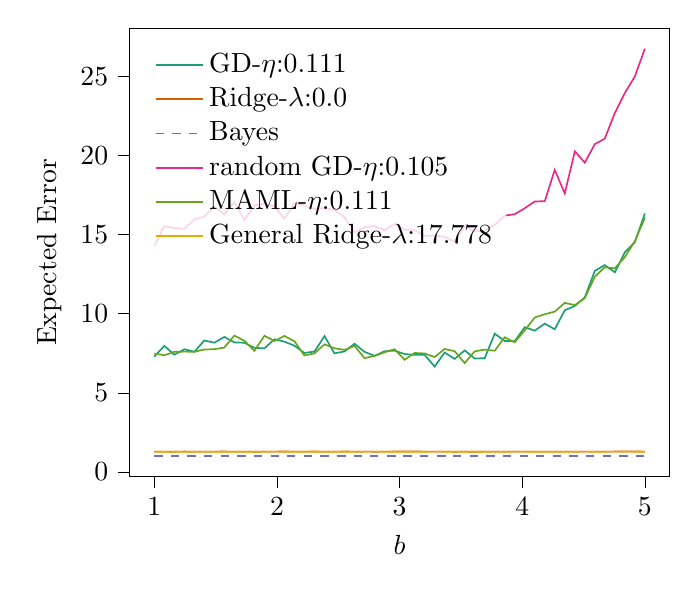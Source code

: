 % This file was created with tikzplotlib v0.10.1.
\begin{tikzpicture}

\definecolor{chocolate217952}{RGB}{217,95,2}
\definecolor{darkcyan27158119}{RGB}{27,158,119}
\definecolor{darkgray176}{RGB}{176,176,176}
\definecolor{deeppink23141138}{RGB}{231,41,138}
\definecolor{lightslategray117112179}{RGB}{117,112,179}
\definecolor{olivedrab10216630}{RGB}{102,166,30}
\definecolor{orange2301712}{RGB}{230,171,2}

\begin{axis}[
legend cell align={left},
legend style={
  fill opacity=0.8,
  draw opacity=1,
  text opacity=1,
  at={(0.03,0.97)},
  anchor=north west,
  draw=none
},
tick align=outside,
tick pos=left,
x grid style={darkgray176},
xlabel={\(\displaystyle b\)},
xmin=0.8, xmax=5.2,
xtick style={color=black},
y grid style={darkgray176},
ylabel={Expected Error},
ymin=-0.287, ymax=28.034,
ytick style={color=black}
]
\addplot [semithick, darkcyan27158119]
table {%
1 7.289
1.082 7.967
1.163 7.408
1.245 7.754
1.327 7.596
1.408 8.31
1.49 8.166
1.571 8.534
1.653 8.184
1.735 8.165
1.816 7.844
1.898 7.812
1.98 8.385
2.061 8.233
2.143 7.977
2.224 7.518
2.306 7.61
2.388 8.586
2.469 7.494
2.551 7.617
2.633 8.101
2.714 7.591
2.796 7.342
2.878 7.628
2.959 7.668
3.041 7.452
3.122 7.397
3.204 7.399
3.286 6.66
3.367 7.546
3.449 7.143
3.531 7.681
3.612 7.169
3.694 7.192
3.776 8.737
3.857 8.276
3.939 8.261
4.02 9.146
4.102 8.93
4.184 9.373
4.265 9.013
4.347 10.214
4.429 10.493
4.51 11.027
4.592 12.708
4.673 13.07
4.755 12.614
4.837 13.885
4.918 14.506
5 16.33
};
\addlegendentry{GD-$\eta$:0.111}
\addplot [semithick, chocolate217952]
table {%
1 1.289
1.082 1.285
1.163 1.283
1.245 1.29
1.327 1.288
1.408 1.285
1.49 1.288
1.571 1.291
1.653 1.286
1.735 1.287
1.816 1.283
1.898 1.285
1.98 1.288
2.061 1.293
2.143 1.285
2.224 1.288
2.306 1.291
2.388 1.287
2.469 1.284
2.551 1.293
2.633 1.287
2.714 1.288
2.796 1.283
2.878 1.285
2.959 1.291
3.041 1.294
3.122 1.293
3.204 1.288
3.286 1.285
3.367 1.288
3.449 1.283
3.531 1.286
3.612 1.28
3.694 1.285
3.776 1.288
3.857 1.288
3.939 1.286
4.02 1.289
4.102 1.284
4.184 1.288
4.265 1.284
4.347 1.289
4.429 1.288
4.51 1.286
4.592 1.288
4.673 1.285
4.755 1.29
4.837 1.291
4.918 1.293
5 1.288
};
\addlegendentry{Ridge-$\lambda$:0.0}
\addplot [semithick, lightslategray117112179, dashed]
table {%
1 1.0
1.082 1.0
1.163 1.0
1.245 1.0
1.327 1.0
1.408 1.0
1.49 1.0
1.571 1.0
1.653 1.0
1.735 1.0
1.816 1.0
1.898 1.0
1.98 1.0
2.061 1.0
2.143 1.0
2.224 1.0
2.306 1.0
2.388 1.0
2.469 1.0
2.551 1.0
2.633 1.0
2.714 1.0
2.796 1.0
2.878 1.0
2.959 1.0
3.041 1.0
3.122 1.0
3.204 1.0
3.286 1.0
3.367 1.0
3.449 1.0
3.531 1.0
3.612 1.0
3.694 1.0
3.776 1.0
3.857 1.0
3.939 1.0
4.02 1.0
4.102 1.0
4.184 1.0
4.265 1.0
4.347 1.0
4.429 1.0
4.51 1.0
4.592 1.0
4.673 1.0
4.755 1.0
4.837 1.0
4.918 1.0
5 1.0
};
\addlegendentry{Bayes}
\addplot [semithick, deeppink23141138]
table {%
1 14.277
1.082 15.527
1.163 15.413
1.245 15.363
1.327 15.953
1.408 16.128
1.49 16.779
1.571 16.259
1.653 17.064
1.735 15.92
1.816 16.824
1.898 16.947
1.98 16.775
2.061 15.992
2.143 16.979
2.224 16.818
2.306 16.621
2.388 16.676
2.469 16.548
2.551 16.088
2.633 15.14
2.714 15.457
2.796 15.539
2.878 15.265
2.959 15.672
3.041 15.311
3.122 15.28
3.204 14.909
3.286 14.944
3.367 14.86
3.449 14.537
3.531 15.529
3.612 15.193
3.694 15.248
3.776 15.601
3.857 16.193
3.939 16.286
4.02 16.659
4.102 17.084
4.184 17.112
4.265 19.082
4.347 17.602
4.429 20.257
4.51 19.542
4.592 20.711
4.673 21.058
4.755 22.678
4.837 23.947
4.918 24.979
5 26.747
};
\addlegendentry{random GD-$\eta$:0.105}
\addplot [semithick, olivedrab10216630]
table {%
1 7.487
1.082 7.37
1.163 7.591
1.245 7.604
1.327 7.595
1.408 7.736
1.49 7.758
1.571 7.86
1.653 8.616
1.735 8.285
1.816 7.654
1.898 8.606
1.98 8.278
2.061 8.593
2.143 8.259
2.224 7.361
2.306 7.494
2.388 8.065
2.469 7.816
2.551 7.715
2.633 7.962
2.714 7.192
2.796 7.335
2.878 7.564
2.959 7.756
3.041 7.092
3.122 7.519
3.204 7.489
3.286 7.263
3.367 7.771
3.449 7.632
3.531 6.877
3.612 7.621
3.694 7.732
3.776 7.659
3.857 8.509
3.939 8.194
4.02 8.942
4.102 9.761
4.184 9.966
4.265 10.13
4.347 10.684
4.429 10.543
4.51 10.981
4.592 12.339
4.673 12.932
4.755 12.868
4.837 13.575
4.918 14.58
5 16.05
};
\addlegendentry{MAML-$\eta$:0.111}
\addplot [semithick, orange2301712]
table {%
1 1.278
1.082 1.277
1.163 1.277
1.245 1.275
1.327 1.274
1.408 1.281
1.49 1.279
1.571 1.278
1.653 1.283
1.735 1.282
1.816 1.278
1.898 1.281
1.98 1.287
2.061 1.281
2.143 1.282
2.224 1.279
2.306 1.281
2.388 1.281
2.469 1.28
2.551 1.28
2.633 1.283
2.714 1.284
2.796 1.286
2.878 1.28
2.959 1.282
3.041 1.277
3.122 1.283
3.204 1.283
3.286 1.286
3.367 1.284
3.449 1.284
3.531 1.283
3.612 1.281
3.694 1.28
3.776 1.281
3.857 1.279
3.939 1.287
4.02 1.284
4.102 1.278
4.184 1.278
4.265 1.284
4.347 1.283
4.429 1.282
4.51 1.286
4.592 1.282
4.673 1.283
4.755 1.288
4.837 1.288
4.918 1.283
5 1.282
};
\addlegendentry{General Ridge-$\lambda$:17.778}
\end{axis}

\end{tikzpicture}
